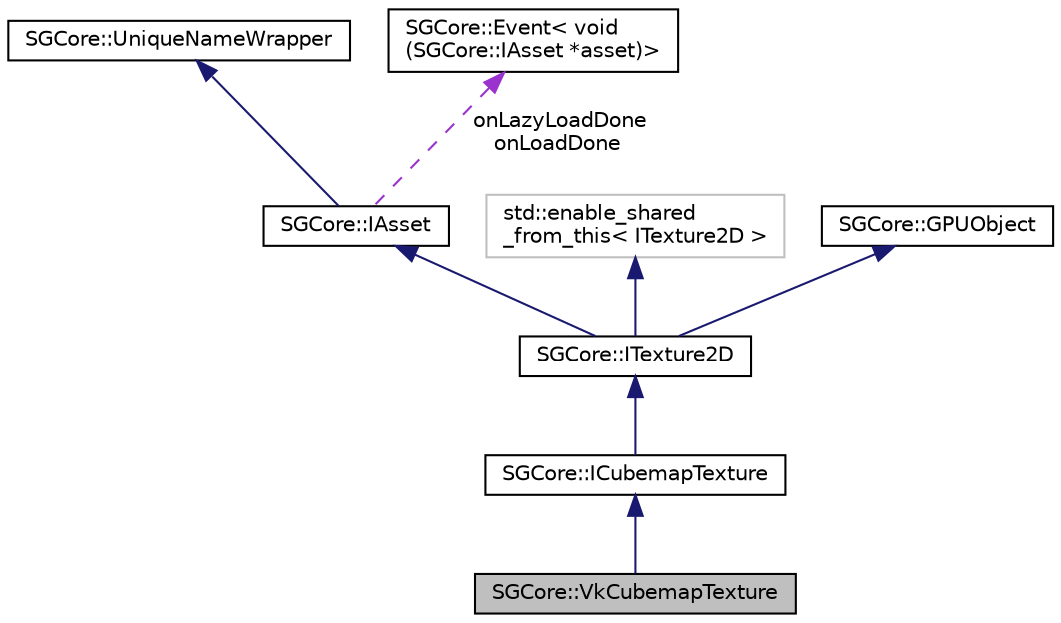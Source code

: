 digraph "SGCore::VkCubemapTexture"
{
 // LATEX_PDF_SIZE
  edge [fontname="Helvetica",fontsize="10",labelfontname="Helvetica",labelfontsize="10"];
  node [fontname="Helvetica",fontsize="10",shape=record];
  Node1 [label="SGCore::VkCubemapTexture",height=0.2,width=0.4,color="black", fillcolor="grey75", style="filled", fontcolor="black",tooltip=" "];
  Node2 -> Node1 [dir="back",color="midnightblue",fontsize="10",style="solid",fontname="Helvetica"];
  Node2 [label="SGCore::ICubemapTexture",height=0.2,width=0.4,color="black", fillcolor="white", style="filled",URL="$structSGCore_1_1ICubemapTexture.html",tooltip=" "];
  Node3 -> Node2 [dir="back",color="midnightblue",fontsize="10",style="solid",fontname="Helvetica"];
  Node3 [label="SGCore::ITexture2D",height=0.2,width=0.4,color="black", fillcolor="white", style="filled",URL="$classSGCore_1_1ITexture2D.html",tooltip=" "];
  Node4 -> Node3 [dir="back",color="midnightblue",fontsize="10",style="solid",fontname="Helvetica"];
  Node4 [label="SGCore::IAsset",height=0.2,width=0.4,color="black", fillcolor="white", style="filled",URL="$classSGCore_1_1IAsset.html",tooltip=" "];
  Node5 -> Node4 [dir="back",color="midnightblue",fontsize="10",style="solid",fontname="Helvetica"];
  Node5 [label="SGCore::UniqueNameWrapper",height=0.2,width=0.4,color="black", fillcolor="white", style="filled",URL="$classSGCore_1_1UniqueNameWrapper.html",tooltip=" "];
  Node6 -> Node4 [dir="back",color="darkorchid3",fontsize="10",style="dashed",label=" onLazyLoadDone\nonLoadDone" ,fontname="Helvetica"];
  Node6 [label="SGCore::Event\< void\l(SGCore::IAsset *asset)\>",height=0.2,width=0.4,color="black", fillcolor="white", style="filled",URL="$structSGCore_1_1Event.html",tooltip=" "];
  Node7 -> Node3 [dir="back",color="midnightblue",fontsize="10",style="solid",fontname="Helvetica"];
  Node7 [label="std::enable_shared\l_from_this\< ITexture2D \>",height=0.2,width=0.4,color="grey75", fillcolor="white", style="filled",tooltip=" "];
  Node8 -> Node3 [dir="back",color="midnightblue",fontsize="10",style="solid",fontname="Helvetica"];
  Node8 [label="SGCore::GPUObject",height=0.2,width=0.4,color="black", fillcolor="white", style="filled",URL="$structSGCore_1_1GPUObject.html",tooltip=" "];
}
